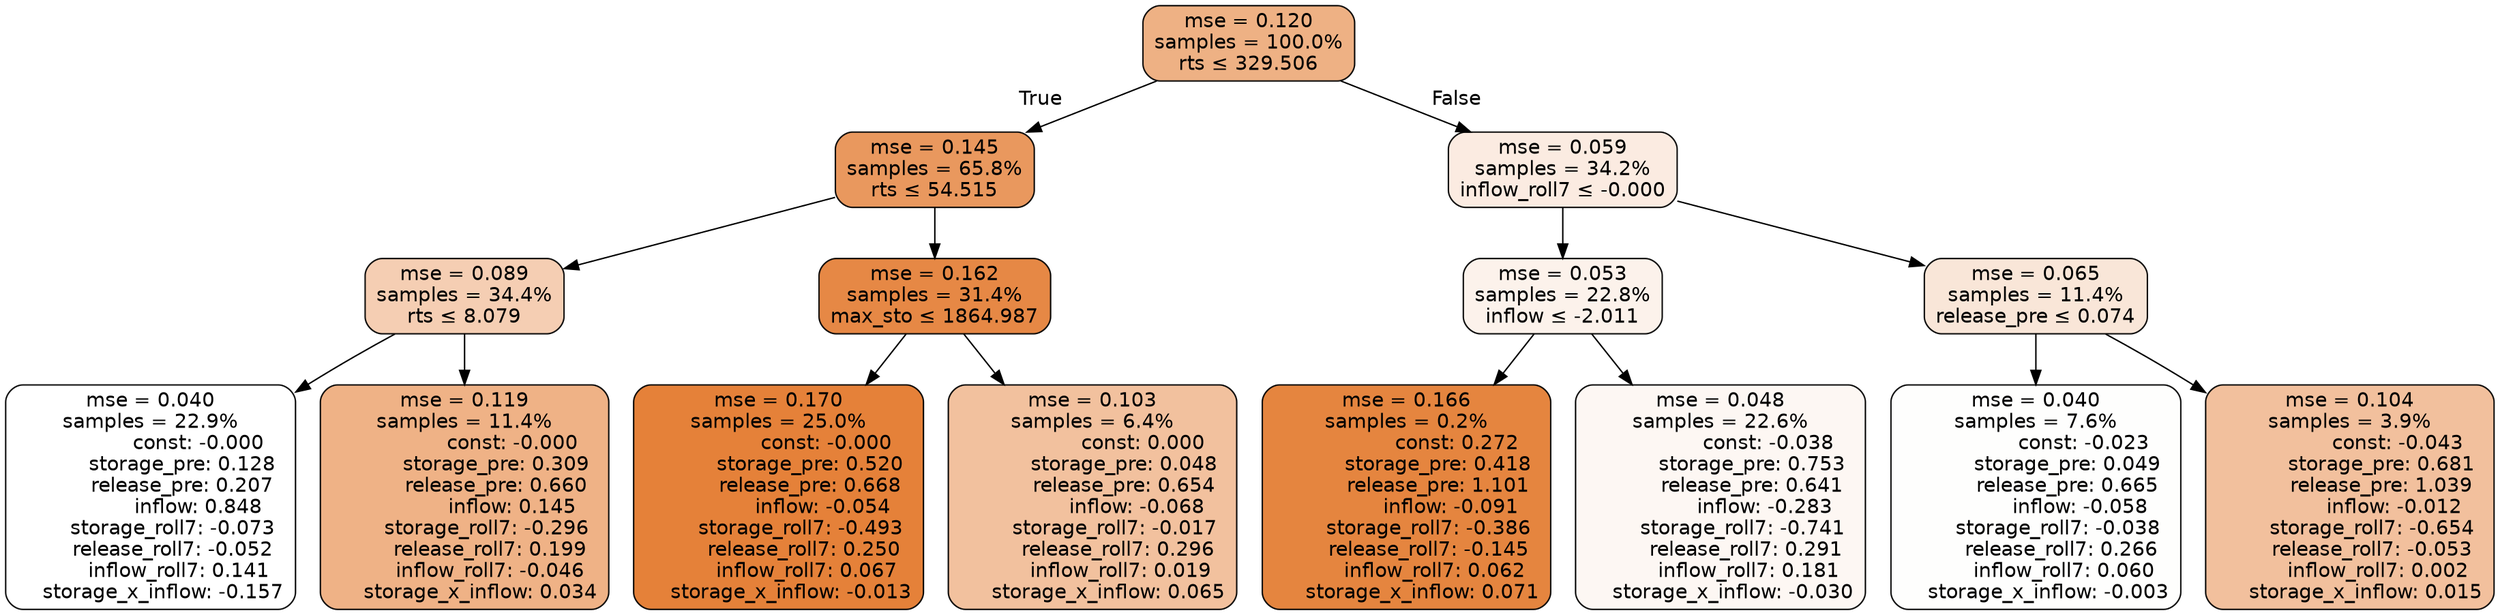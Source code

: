 digraph tree {
bgcolor="transparent"
node [shape=rectangle, style="filled, rounded", color="black", fontname=helvetica] ;
edge [fontname=helvetica] ;
	"0" [label="mse = 0.120
samples = 100.0%
rts &le; 329.506", fillcolor="#eeb184"]
	"1" [label="mse = 0.145
samples = 65.8%
rts &le; 54.515", fillcolor="#e9985e"]
	"2" [label="mse = 0.089
samples = 34.4%
rts &le; 8.079", fillcolor="#f5ceb3"]
	"3" [label="mse = 0.040
samples = 22.9%
               const: -0.000
          storage_pre: 0.128
          release_pre: 0.207
               inflow: 0.848
       storage_roll7: -0.073
       release_roll7: -0.052
         inflow_roll7: 0.141
    storage_x_inflow: -0.157", fillcolor="#ffffff"]
	"4" [label="mse = 0.119
samples = 11.4%
               const: -0.000
          storage_pre: 0.309
          release_pre: 0.660
               inflow: 0.145
       storage_roll7: -0.296
        release_roll7: 0.199
        inflow_roll7: -0.046
     storage_x_inflow: 0.034", fillcolor="#efb286"]
	"5" [label="mse = 0.162
samples = 31.4%
max_sto &le; 1864.987", fillcolor="#e68845"]
	"6" [label="mse = 0.170
samples = 25.0%
               const: -0.000
          storage_pre: 0.520
          release_pre: 0.668
              inflow: -0.054
       storage_roll7: -0.493
        release_roll7: 0.250
         inflow_roll7: 0.067
    storage_x_inflow: -0.013", fillcolor="#e58139"]
	"7" [label="mse = 0.103
samples = 6.4%
                const: 0.000
          storage_pre: 0.048
          release_pre: 0.654
              inflow: -0.068
       storage_roll7: -0.017
        release_roll7: 0.296
         inflow_roll7: 0.019
     storage_x_inflow: 0.065", fillcolor="#f2c19e"]
	"8" [label="mse = 0.059
samples = 34.2%
inflow_roll7 &le; -0.000", fillcolor="#fbebe1"]
	"9" [label="mse = 0.053
samples = 22.8%
inflow &le; -2.011", fillcolor="#fcf2eb"]
	"10" [label="mse = 0.166
samples = 0.2%
                const: 0.272
          storage_pre: 0.418
          release_pre: 1.101
              inflow: -0.091
       storage_roll7: -0.386
       release_roll7: -0.145
         inflow_roll7: 0.062
     storage_x_inflow: 0.071", fillcolor="#e5853f"]
	"11" [label="mse = 0.048
samples = 22.6%
               const: -0.038
          storage_pre: 0.753
          release_pre: 0.641
              inflow: -0.283
       storage_roll7: -0.741
        release_roll7: 0.291
         inflow_roll7: 0.181
    storage_x_inflow: -0.030", fillcolor="#fdf7f3"]
	"12" [label="mse = 0.065
samples = 11.4%
release_pre &le; 0.074", fillcolor="#f9e6d8"]
	"13" [label="mse = 0.040
samples = 7.6%
               const: -0.023
          storage_pre: 0.049
          release_pre: 0.665
              inflow: -0.058
       storage_roll7: -0.038
        release_roll7: 0.266
         inflow_roll7: 0.060
    storage_x_inflow: -0.003", fillcolor="#fefefd"]
	"14" [label="mse = 0.104
samples = 3.9%
               const: -0.043
          storage_pre: 0.681
          release_pre: 1.039
              inflow: -0.012
       storage_roll7: -0.654
       release_roll7: -0.053
         inflow_roll7: 0.002
     storage_x_inflow: 0.015", fillcolor="#f2c09d"]

	"0" -> "1" [labeldistance=2.5, labelangle=45, headlabel="True"]
	"1" -> "2"
	"2" -> "3"
	"2" -> "4"
	"1" -> "5"
	"5" -> "6"
	"5" -> "7"
	"0" -> "8" [labeldistance=2.5, labelangle=-45, headlabel="False"]
	"8" -> "9"
	"9" -> "10"
	"9" -> "11"
	"8" -> "12"
	"12" -> "13"
	"12" -> "14"
}